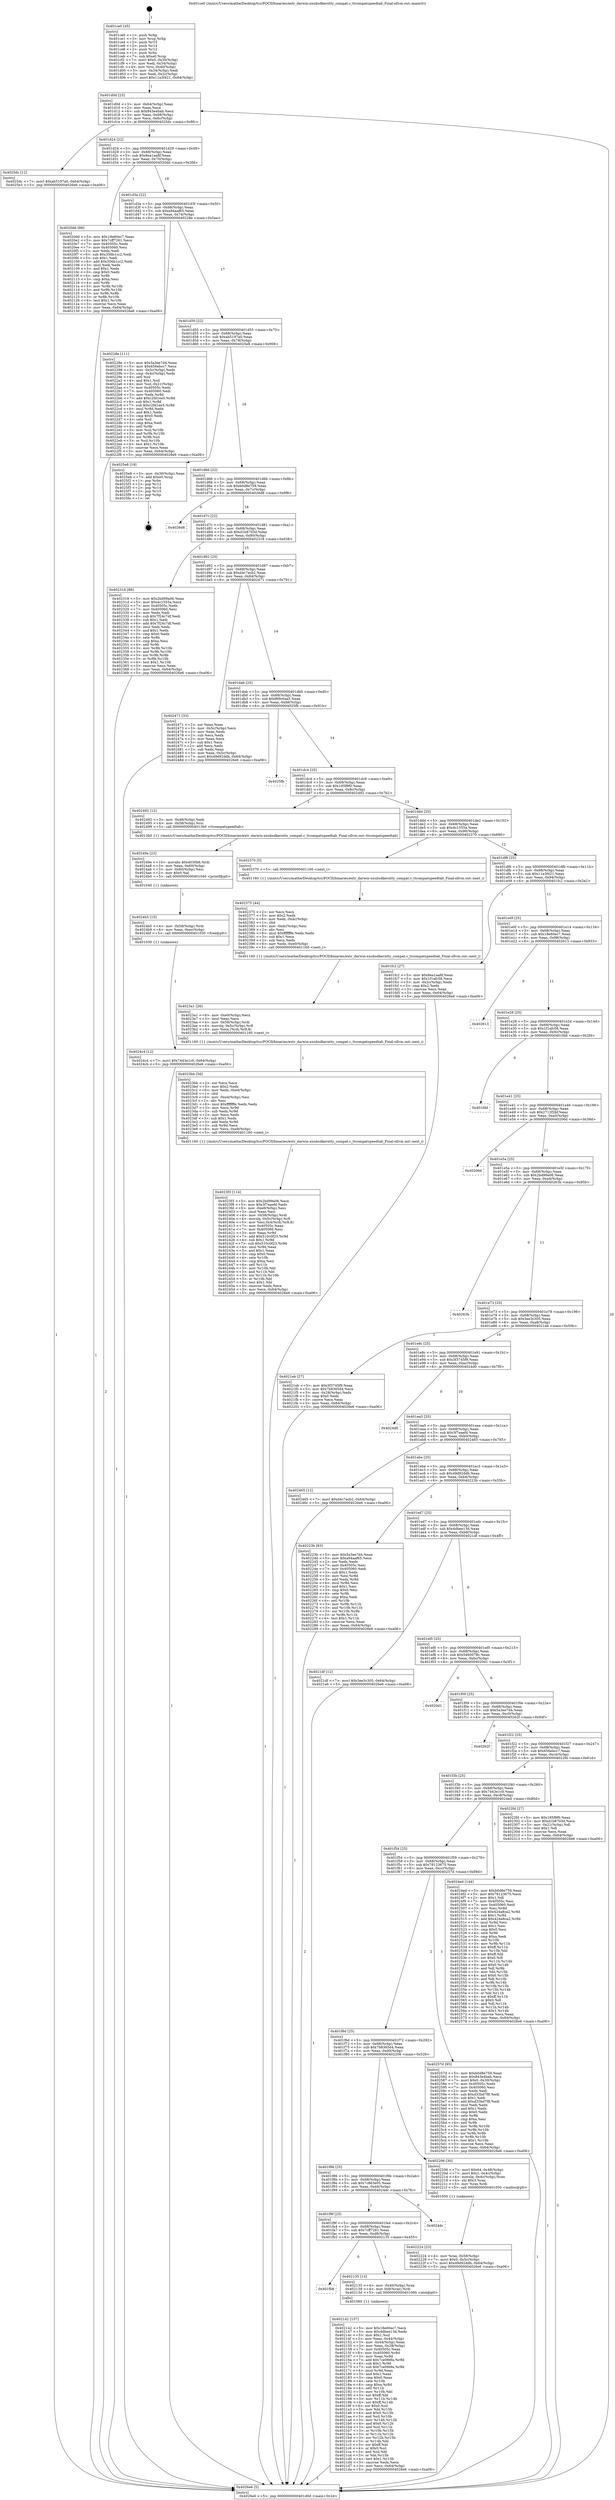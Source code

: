 digraph "0x401ce0" {
  label = "0x401ce0 (/mnt/c/Users/mathe/Desktop/tcc/POCII/binaries/extr_darwin-xnubsdkerntty_compat.c_ttcompatspeedtab_Final-ollvm.out::main(0))"
  labelloc = "t"
  node[shape=record]

  Entry [label="",width=0.3,height=0.3,shape=circle,fillcolor=black,style=filled]
  "0x401d0d" [label="{
     0x401d0d [23]\l
     | [instrs]\l
     &nbsp;&nbsp;0x401d0d \<+3\>: mov -0x64(%rbp),%eax\l
     &nbsp;&nbsp;0x401d10 \<+2\>: mov %eax,%ecx\l
     &nbsp;&nbsp;0x401d12 \<+6\>: sub $0x843e4bab,%ecx\l
     &nbsp;&nbsp;0x401d18 \<+3\>: mov %eax,-0x68(%rbp)\l
     &nbsp;&nbsp;0x401d1b \<+3\>: mov %ecx,-0x6c(%rbp)\l
     &nbsp;&nbsp;0x401d1e \<+6\>: je 00000000004025dc \<main+0x8fc\>\l
  }"]
  "0x4025dc" [label="{
     0x4025dc [12]\l
     | [instrs]\l
     &nbsp;&nbsp;0x4025dc \<+7\>: movl $0xab5197a0,-0x64(%rbp)\l
     &nbsp;&nbsp;0x4025e3 \<+5\>: jmp 00000000004026e6 \<main+0xa06\>\l
  }"]
  "0x401d24" [label="{
     0x401d24 [22]\l
     | [instrs]\l
     &nbsp;&nbsp;0x401d24 \<+5\>: jmp 0000000000401d29 \<main+0x49\>\l
     &nbsp;&nbsp;0x401d29 \<+3\>: mov -0x68(%rbp),%eax\l
     &nbsp;&nbsp;0x401d2c \<+5\>: sub $0x8ea1aa8f,%eax\l
     &nbsp;&nbsp;0x401d31 \<+3\>: mov %eax,-0x70(%rbp)\l
     &nbsp;&nbsp;0x401d34 \<+6\>: je 00000000004020dd \<main+0x3fd\>\l
  }"]
  Exit [label="",width=0.3,height=0.3,shape=circle,fillcolor=black,style=filled,peripheries=2]
  "0x4020dd" [label="{
     0x4020dd [88]\l
     | [instrs]\l
     &nbsp;&nbsp;0x4020dd \<+5\>: mov $0x18e60ec7,%eax\l
     &nbsp;&nbsp;0x4020e2 \<+5\>: mov $0x7cff7261,%ecx\l
     &nbsp;&nbsp;0x4020e7 \<+7\>: mov 0x40505c,%edx\l
     &nbsp;&nbsp;0x4020ee \<+7\>: mov 0x405060,%esi\l
     &nbsp;&nbsp;0x4020f5 \<+2\>: mov %edx,%edi\l
     &nbsp;&nbsp;0x4020f7 \<+6\>: sub $0x356b1cc2,%edi\l
     &nbsp;&nbsp;0x4020fd \<+3\>: sub $0x1,%edi\l
     &nbsp;&nbsp;0x402100 \<+6\>: add $0x356b1cc2,%edi\l
     &nbsp;&nbsp;0x402106 \<+3\>: imul %edi,%edx\l
     &nbsp;&nbsp;0x402109 \<+3\>: and $0x1,%edx\l
     &nbsp;&nbsp;0x40210c \<+3\>: cmp $0x0,%edx\l
     &nbsp;&nbsp;0x40210f \<+4\>: sete %r8b\l
     &nbsp;&nbsp;0x402113 \<+3\>: cmp $0xa,%esi\l
     &nbsp;&nbsp;0x402116 \<+4\>: setl %r9b\l
     &nbsp;&nbsp;0x40211a \<+3\>: mov %r8b,%r10b\l
     &nbsp;&nbsp;0x40211d \<+3\>: and %r9b,%r10b\l
     &nbsp;&nbsp;0x402120 \<+3\>: xor %r9b,%r8b\l
     &nbsp;&nbsp;0x402123 \<+3\>: or %r8b,%r10b\l
     &nbsp;&nbsp;0x402126 \<+4\>: test $0x1,%r10b\l
     &nbsp;&nbsp;0x40212a \<+3\>: cmovne %ecx,%eax\l
     &nbsp;&nbsp;0x40212d \<+3\>: mov %eax,-0x64(%rbp)\l
     &nbsp;&nbsp;0x402130 \<+5\>: jmp 00000000004026e6 \<main+0xa06\>\l
  }"]
  "0x401d3a" [label="{
     0x401d3a [22]\l
     | [instrs]\l
     &nbsp;&nbsp;0x401d3a \<+5\>: jmp 0000000000401d3f \<main+0x5f\>\l
     &nbsp;&nbsp;0x401d3f \<+3\>: mov -0x68(%rbp),%eax\l
     &nbsp;&nbsp;0x401d42 \<+5\>: sub $0xa94aaf65,%eax\l
     &nbsp;&nbsp;0x401d47 \<+3\>: mov %eax,-0x74(%rbp)\l
     &nbsp;&nbsp;0x401d4a \<+6\>: je 000000000040228e \<main+0x5ae\>\l
  }"]
  "0x4024c4" [label="{
     0x4024c4 [12]\l
     | [instrs]\l
     &nbsp;&nbsp;0x4024c4 \<+7\>: movl $0x7443e1c0,-0x64(%rbp)\l
     &nbsp;&nbsp;0x4024cb \<+5\>: jmp 00000000004026e6 \<main+0xa06\>\l
  }"]
  "0x40228e" [label="{
     0x40228e [111]\l
     | [instrs]\l
     &nbsp;&nbsp;0x40228e \<+5\>: mov $0x5a3ee7d4,%eax\l
     &nbsp;&nbsp;0x402293 \<+5\>: mov $0x656ebcc7,%ecx\l
     &nbsp;&nbsp;0x402298 \<+3\>: mov -0x5c(%rbp),%edx\l
     &nbsp;&nbsp;0x40229b \<+3\>: cmp -0x4c(%rbp),%edx\l
     &nbsp;&nbsp;0x40229e \<+4\>: setl %sil\l
     &nbsp;&nbsp;0x4022a2 \<+4\>: and $0x1,%sil\l
     &nbsp;&nbsp;0x4022a6 \<+4\>: mov %sil,-0x21(%rbp)\l
     &nbsp;&nbsp;0x4022aa \<+7\>: mov 0x40505c,%edx\l
     &nbsp;&nbsp;0x4022b1 \<+7\>: mov 0x405060,%edi\l
     &nbsp;&nbsp;0x4022b8 \<+3\>: mov %edx,%r8d\l
     &nbsp;&nbsp;0x4022bb \<+7\>: add $0xc2fd1ee5,%r8d\l
     &nbsp;&nbsp;0x4022c2 \<+4\>: sub $0x1,%r8d\l
     &nbsp;&nbsp;0x4022c6 \<+7\>: sub $0xc2fd1ee5,%r8d\l
     &nbsp;&nbsp;0x4022cd \<+4\>: imul %r8d,%edx\l
     &nbsp;&nbsp;0x4022d1 \<+3\>: and $0x1,%edx\l
     &nbsp;&nbsp;0x4022d4 \<+3\>: cmp $0x0,%edx\l
     &nbsp;&nbsp;0x4022d7 \<+4\>: sete %sil\l
     &nbsp;&nbsp;0x4022db \<+3\>: cmp $0xa,%edi\l
     &nbsp;&nbsp;0x4022de \<+4\>: setl %r9b\l
     &nbsp;&nbsp;0x4022e2 \<+3\>: mov %sil,%r10b\l
     &nbsp;&nbsp;0x4022e5 \<+3\>: and %r9b,%r10b\l
     &nbsp;&nbsp;0x4022e8 \<+3\>: xor %r9b,%sil\l
     &nbsp;&nbsp;0x4022eb \<+3\>: or %sil,%r10b\l
     &nbsp;&nbsp;0x4022ee \<+4\>: test $0x1,%r10b\l
     &nbsp;&nbsp;0x4022f2 \<+3\>: cmovne %ecx,%eax\l
     &nbsp;&nbsp;0x4022f5 \<+3\>: mov %eax,-0x64(%rbp)\l
     &nbsp;&nbsp;0x4022f8 \<+5\>: jmp 00000000004026e6 \<main+0xa06\>\l
  }"]
  "0x401d50" [label="{
     0x401d50 [22]\l
     | [instrs]\l
     &nbsp;&nbsp;0x401d50 \<+5\>: jmp 0000000000401d55 \<main+0x75\>\l
     &nbsp;&nbsp;0x401d55 \<+3\>: mov -0x68(%rbp),%eax\l
     &nbsp;&nbsp;0x401d58 \<+5\>: sub $0xab5197a0,%eax\l
     &nbsp;&nbsp;0x401d5d \<+3\>: mov %eax,-0x78(%rbp)\l
     &nbsp;&nbsp;0x401d60 \<+6\>: je 00000000004025e8 \<main+0x908\>\l
  }"]
  "0x4024b5" [label="{
     0x4024b5 [15]\l
     | [instrs]\l
     &nbsp;&nbsp;0x4024b5 \<+4\>: mov -0x58(%rbp),%rdi\l
     &nbsp;&nbsp;0x4024b9 \<+6\>: mov %eax,-0xec(%rbp)\l
     &nbsp;&nbsp;0x4024bf \<+5\>: call 0000000000401030 \<free@plt\>\l
     | [calls]\l
     &nbsp;&nbsp;0x401030 \{1\} (unknown)\l
  }"]
  "0x4025e8" [label="{
     0x4025e8 [19]\l
     | [instrs]\l
     &nbsp;&nbsp;0x4025e8 \<+3\>: mov -0x30(%rbp),%eax\l
     &nbsp;&nbsp;0x4025eb \<+7\>: add $0xe0,%rsp\l
     &nbsp;&nbsp;0x4025f2 \<+1\>: pop %rbx\l
     &nbsp;&nbsp;0x4025f3 \<+2\>: pop %r12\l
     &nbsp;&nbsp;0x4025f5 \<+2\>: pop %r14\l
     &nbsp;&nbsp;0x4025f7 \<+2\>: pop %r15\l
     &nbsp;&nbsp;0x4025f9 \<+1\>: pop %rbp\l
     &nbsp;&nbsp;0x4025fa \<+1\>: ret\l
  }"]
  "0x401d66" [label="{
     0x401d66 [22]\l
     | [instrs]\l
     &nbsp;&nbsp;0x401d66 \<+5\>: jmp 0000000000401d6b \<main+0x8b\>\l
     &nbsp;&nbsp;0x401d6b \<+3\>: mov -0x68(%rbp),%eax\l
     &nbsp;&nbsp;0x401d6e \<+5\>: sub $0xb0d8e759,%eax\l
     &nbsp;&nbsp;0x401d73 \<+3\>: mov %eax,-0x7c(%rbp)\l
     &nbsp;&nbsp;0x401d76 \<+6\>: je 00000000004026d8 \<main+0x9f8\>\l
  }"]
  "0x40249e" [label="{
     0x40249e [23]\l
     | [instrs]\l
     &nbsp;&nbsp;0x40249e \<+10\>: movabs $0x4030b6,%rdi\l
     &nbsp;&nbsp;0x4024a8 \<+3\>: mov %eax,-0x60(%rbp)\l
     &nbsp;&nbsp;0x4024ab \<+3\>: mov -0x60(%rbp),%esi\l
     &nbsp;&nbsp;0x4024ae \<+2\>: mov $0x0,%al\l
     &nbsp;&nbsp;0x4024b0 \<+5\>: call 0000000000401040 \<printf@plt\>\l
     | [calls]\l
     &nbsp;&nbsp;0x401040 \{1\} (unknown)\l
  }"]
  "0x4026d8" [label="{
     0x4026d8\l
  }", style=dashed]
  "0x401d7c" [label="{
     0x401d7c [22]\l
     | [instrs]\l
     &nbsp;&nbsp;0x401d7c \<+5\>: jmp 0000000000401d81 \<main+0xa1\>\l
     &nbsp;&nbsp;0x401d81 \<+3\>: mov -0x68(%rbp),%eax\l
     &nbsp;&nbsp;0x401d84 \<+5\>: sub $0xd1b8703d,%eax\l
     &nbsp;&nbsp;0x401d89 \<+3\>: mov %eax,-0x80(%rbp)\l
     &nbsp;&nbsp;0x401d8c \<+6\>: je 0000000000402318 \<main+0x638\>\l
  }"]
  "0x4023f3" [label="{
     0x4023f3 [114]\l
     | [instrs]\l
     &nbsp;&nbsp;0x4023f3 \<+5\>: mov $0x2bd99a06,%ecx\l
     &nbsp;&nbsp;0x4023f8 \<+5\>: mov $0x3f7eaefd,%edx\l
     &nbsp;&nbsp;0x4023fd \<+6\>: mov -0xe8(%rbp),%esi\l
     &nbsp;&nbsp;0x402403 \<+3\>: imul %eax,%esi\l
     &nbsp;&nbsp;0x402406 \<+4\>: mov -0x58(%rbp),%rdi\l
     &nbsp;&nbsp;0x40240a \<+4\>: movslq -0x5c(%rbp),%r8\l
     &nbsp;&nbsp;0x40240e \<+5\>: mov %esi,0x4(%rdi,%r8,8)\l
     &nbsp;&nbsp;0x402413 \<+7\>: mov 0x40505c,%eax\l
     &nbsp;&nbsp;0x40241a \<+7\>: mov 0x405060,%esi\l
     &nbsp;&nbsp;0x402421 \<+3\>: mov %eax,%r9d\l
     &nbsp;&nbsp;0x402424 \<+7\>: add $0x510c0f23,%r9d\l
     &nbsp;&nbsp;0x40242b \<+4\>: sub $0x1,%r9d\l
     &nbsp;&nbsp;0x40242f \<+7\>: sub $0x510c0f23,%r9d\l
     &nbsp;&nbsp;0x402436 \<+4\>: imul %r9d,%eax\l
     &nbsp;&nbsp;0x40243a \<+3\>: and $0x1,%eax\l
     &nbsp;&nbsp;0x40243d \<+3\>: cmp $0x0,%eax\l
     &nbsp;&nbsp;0x402440 \<+4\>: sete %r10b\l
     &nbsp;&nbsp;0x402444 \<+3\>: cmp $0xa,%esi\l
     &nbsp;&nbsp;0x402447 \<+4\>: setl %r11b\l
     &nbsp;&nbsp;0x40244b \<+3\>: mov %r10b,%bl\l
     &nbsp;&nbsp;0x40244e \<+3\>: and %r11b,%bl\l
     &nbsp;&nbsp;0x402451 \<+3\>: xor %r11b,%r10b\l
     &nbsp;&nbsp;0x402454 \<+3\>: or %r10b,%bl\l
     &nbsp;&nbsp;0x402457 \<+3\>: test $0x1,%bl\l
     &nbsp;&nbsp;0x40245a \<+3\>: cmovne %edx,%ecx\l
     &nbsp;&nbsp;0x40245d \<+3\>: mov %ecx,-0x64(%rbp)\l
     &nbsp;&nbsp;0x402460 \<+5\>: jmp 00000000004026e6 \<main+0xa06\>\l
  }"]
  "0x402318" [label="{
     0x402318 [88]\l
     | [instrs]\l
     &nbsp;&nbsp;0x402318 \<+5\>: mov $0x2bd99a06,%eax\l
     &nbsp;&nbsp;0x40231d \<+5\>: mov $0x4c1555a,%ecx\l
     &nbsp;&nbsp;0x402322 \<+7\>: mov 0x40505c,%edx\l
     &nbsp;&nbsp;0x402329 \<+7\>: mov 0x405060,%esi\l
     &nbsp;&nbsp;0x402330 \<+2\>: mov %edx,%edi\l
     &nbsp;&nbsp;0x402332 \<+6\>: sub $0x7f24c7df,%edi\l
     &nbsp;&nbsp;0x402338 \<+3\>: sub $0x1,%edi\l
     &nbsp;&nbsp;0x40233b \<+6\>: add $0x7f24c7df,%edi\l
     &nbsp;&nbsp;0x402341 \<+3\>: imul %edi,%edx\l
     &nbsp;&nbsp;0x402344 \<+3\>: and $0x1,%edx\l
     &nbsp;&nbsp;0x402347 \<+3\>: cmp $0x0,%edx\l
     &nbsp;&nbsp;0x40234a \<+4\>: sete %r8b\l
     &nbsp;&nbsp;0x40234e \<+3\>: cmp $0xa,%esi\l
     &nbsp;&nbsp;0x402351 \<+4\>: setl %r9b\l
     &nbsp;&nbsp;0x402355 \<+3\>: mov %r8b,%r10b\l
     &nbsp;&nbsp;0x402358 \<+3\>: and %r9b,%r10b\l
     &nbsp;&nbsp;0x40235b \<+3\>: xor %r9b,%r8b\l
     &nbsp;&nbsp;0x40235e \<+3\>: or %r8b,%r10b\l
     &nbsp;&nbsp;0x402361 \<+4\>: test $0x1,%r10b\l
     &nbsp;&nbsp;0x402365 \<+3\>: cmovne %ecx,%eax\l
     &nbsp;&nbsp;0x402368 \<+3\>: mov %eax,-0x64(%rbp)\l
     &nbsp;&nbsp;0x40236b \<+5\>: jmp 00000000004026e6 \<main+0xa06\>\l
  }"]
  "0x401d92" [label="{
     0x401d92 [25]\l
     | [instrs]\l
     &nbsp;&nbsp;0x401d92 \<+5\>: jmp 0000000000401d97 \<main+0xb7\>\l
     &nbsp;&nbsp;0x401d97 \<+3\>: mov -0x68(%rbp),%eax\l
     &nbsp;&nbsp;0x401d9a \<+5\>: sub $0xd4c7acb2,%eax\l
     &nbsp;&nbsp;0x401d9f \<+6\>: mov %eax,-0x84(%rbp)\l
     &nbsp;&nbsp;0x401da5 \<+6\>: je 0000000000402471 \<main+0x791\>\l
  }"]
  "0x4023bb" [label="{
     0x4023bb [56]\l
     | [instrs]\l
     &nbsp;&nbsp;0x4023bb \<+2\>: xor %ecx,%ecx\l
     &nbsp;&nbsp;0x4023bd \<+5\>: mov $0x2,%edx\l
     &nbsp;&nbsp;0x4023c2 \<+6\>: mov %edx,-0xe4(%rbp)\l
     &nbsp;&nbsp;0x4023c8 \<+1\>: cltd\l
     &nbsp;&nbsp;0x4023c9 \<+6\>: mov -0xe4(%rbp),%esi\l
     &nbsp;&nbsp;0x4023cf \<+2\>: idiv %esi\l
     &nbsp;&nbsp;0x4023d1 \<+6\>: imul $0xfffffffe,%edx,%edx\l
     &nbsp;&nbsp;0x4023d7 \<+3\>: mov %ecx,%r9d\l
     &nbsp;&nbsp;0x4023da \<+3\>: sub %edx,%r9d\l
     &nbsp;&nbsp;0x4023dd \<+2\>: mov %ecx,%edx\l
     &nbsp;&nbsp;0x4023df \<+3\>: sub $0x1,%edx\l
     &nbsp;&nbsp;0x4023e2 \<+3\>: add %edx,%r9d\l
     &nbsp;&nbsp;0x4023e5 \<+3\>: sub %r9d,%ecx\l
     &nbsp;&nbsp;0x4023e8 \<+6\>: mov %ecx,-0xe8(%rbp)\l
     &nbsp;&nbsp;0x4023ee \<+5\>: call 0000000000401160 \<next_i\>\l
     | [calls]\l
     &nbsp;&nbsp;0x401160 \{1\} (/mnt/c/Users/mathe/Desktop/tcc/POCII/binaries/extr_darwin-xnubsdkerntty_compat.c_ttcompatspeedtab_Final-ollvm.out::next_i)\l
  }"]
  "0x402471" [label="{
     0x402471 [33]\l
     | [instrs]\l
     &nbsp;&nbsp;0x402471 \<+2\>: xor %eax,%eax\l
     &nbsp;&nbsp;0x402473 \<+3\>: mov -0x5c(%rbp),%ecx\l
     &nbsp;&nbsp;0x402476 \<+2\>: mov %eax,%edx\l
     &nbsp;&nbsp;0x402478 \<+2\>: sub %ecx,%edx\l
     &nbsp;&nbsp;0x40247a \<+2\>: mov %eax,%ecx\l
     &nbsp;&nbsp;0x40247c \<+3\>: sub $0x1,%ecx\l
     &nbsp;&nbsp;0x40247f \<+2\>: add %ecx,%edx\l
     &nbsp;&nbsp;0x402481 \<+2\>: sub %edx,%eax\l
     &nbsp;&nbsp;0x402483 \<+3\>: mov %eax,-0x5c(%rbp)\l
     &nbsp;&nbsp;0x402486 \<+7\>: movl $0x49d92ddb,-0x64(%rbp)\l
     &nbsp;&nbsp;0x40248d \<+5\>: jmp 00000000004026e6 \<main+0xa06\>\l
  }"]
  "0x401dab" [label="{
     0x401dab [25]\l
     | [instrs]\l
     &nbsp;&nbsp;0x401dab \<+5\>: jmp 0000000000401db0 \<main+0xd0\>\l
     &nbsp;&nbsp;0x401db0 \<+3\>: mov -0x68(%rbp),%eax\l
     &nbsp;&nbsp;0x401db3 \<+5\>: sub $0xf69c0aa5,%eax\l
     &nbsp;&nbsp;0x401db8 \<+6\>: mov %eax,-0x88(%rbp)\l
     &nbsp;&nbsp;0x401dbe \<+6\>: je 00000000004025fb \<main+0x91b\>\l
  }"]
  "0x4023a1" [label="{
     0x4023a1 [26]\l
     | [instrs]\l
     &nbsp;&nbsp;0x4023a1 \<+6\>: mov -0xe0(%rbp),%ecx\l
     &nbsp;&nbsp;0x4023a7 \<+3\>: imul %eax,%ecx\l
     &nbsp;&nbsp;0x4023aa \<+4\>: mov -0x58(%rbp),%rdi\l
     &nbsp;&nbsp;0x4023ae \<+4\>: movslq -0x5c(%rbp),%r8\l
     &nbsp;&nbsp;0x4023b2 \<+4\>: mov %ecx,(%rdi,%r8,8)\l
     &nbsp;&nbsp;0x4023b6 \<+5\>: call 0000000000401160 \<next_i\>\l
     | [calls]\l
     &nbsp;&nbsp;0x401160 \{1\} (/mnt/c/Users/mathe/Desktop/tcc/POCII/binaries/extr_darwin-xnubsdkerntty_compat.c_ttcompatspeedtab_Final-ollvm.out::next_i)\l
  }"]
  "0x4025fb" [label="{
     0x4025fb\l
  }", style=dashed]
  "0x401dc4" [label="{
     0x401dc4 [25]\l
     | [instrs]\l
     &nbsp;&nbsp;0x401dc4 \<+5\>: jmp 0000000000401dc9 \<main+0xe9\>\l
     &nbsp;&nbsp;0x401dc9 \<+3\>: mov -0x68(%rbp),%eax\l
     &nbsp;&nbsp;0x401dcc \<+5\>: sub $0x185f9f0,%eax\l
     &nbsp;&nbsp;0x401dd1 \<+6\>: mov %eax,-0x8c(%rbp)\l
     &nbsp;&nbsp;0x401dd7 \<+6\>: je 0000000000402492 \<main+0x7b2\>\l
  }"]
  "0x402375" [label="{
     0x402375 [44]\l
     | [instrs]\l
     &nbsp;&nbsp;0x402375 \<+2\>: xor %ecx,%ecx\l
     &nbsp;&nbsp;0x402377 \<+5\>: mov $0x2,%edx\l
     &nbsp;&nbsp;0x40237c \<+6\>: mov %edx,-0xdc(%rbp)\l
     &nbsp;&nbsp;0x402382 \<+1\>: cltd\l
     &nbsp;&nbsp;0x402383 \<+6\>: mov -0xdc(%rbp),%esi\l
     &nbsp;&nbsp;0x402389 \<+2\>: idiv %esi\l
     &nbsp;&nbsp;0x40238b \<+6\>: imul $0xfffffffe,%edx,%edx\l
     &nbsp;&nbsp;0x402391 \<+3\>: sub $0x1,%ecx\l
     &nbsp;&nbsp;0x402394 \<+2\>: sub %ecx,%edx\l
     &nbsp;&nbsp;0x402396 \<+6\>: mov %edx,-0xe0(%rbp)\l
     &nbsp;&nbsp;0x40239c \<+5\>: call 0000000000401160 \<next_i\>\l
     | [calls]\l
     &nbsp;&nbsp;0x401160 \{1\} (/mnt/c/Users/mathe/Desktop/tcc/POCII/binaries/extr_darwin-xnubsdkerntty_compat.c_ttcompatspeedtab_Final-ollvm.out::next_i)\l
  }"]
  "0x402492" [label="{
     0x402492 [12]\l
     | [instrs]\l
     &nbsp;&nbsp;0x402492 \<+3\>: mov -0x48(%rbp),%edi\l
     &nbsp;&nbsp;0x402495 \<+4\>: mov -0x58(%rbp),%rsi\l
     &nbsp;&nbsp;0x402499 \<+5\>: call 00000000004013b0 \<ttcompatspeedtab\>\l
     | [calls]\l
     &nbsp;&nbsp;0x4013b0 \{1\} (/mnt/c/Users/mathe/Desktop/tcc/POCII/binaries/extr_darwin-xnubsdkerntty_compat.c_ttcompatspeedtab_Final-ollvm.out::ttcompatspeedtab)\l
  }"]
  "0x401ddd" [label="{
     0x401ddd [25]\l
     | [instrs]\l
     &nbsp;&nbsp;0x401ddd \<+5\>: jmp 0000000000401de2 \<main+0x102\>\l
     &nbsp;&nbsp;0x401de2 \<+3\>: mov -0x68(%rbp),%eax\l
     &nbsp;&nbsp;0x401de5 \<+5\>: sub $0x4c1555a,%eax\l
     &nbsp;&nbsp;0x401dea \<+6\>: mov %eax,-0x90(%rbp)\l
     &nbsp;&nbsp;0x401df0 \<+6\>: je 0000000000402370 \<main+0x690\>\l
  }"]
  "0x402224" [label="{
     0x402224 [23]\l
     | [instrs]\l
     &nbsp;&nbsp;0x402224 \<+4\>: mov %rax,-0x58(%rbp)\l
     &nbsp;&nbsp;0x402228 \<+7\>: movl $0x0,-0x5c(%rbp)\l
     &nbsp;&nbsp;0x40222f \<+7\>: movl $0x49d92ddb,-0x64(%rbp)\l
     &nbsp;&nbsp;0x402236 \<+5\>: jmp 00000000004026e6 \<main+0xa06\>\l
  }"]
  "0x402370" [label="{
     0x402370 [5]\l
     | [instrs]\l
     &nbsp;&nbsp;0x402370 \<+5\>: call 0000000000401160 \<next_i\>\l
     | [calls]\l
     &nbsp;&nbsp;0x401160 \{1\} (/mnt/c/Users/mathe/Desktop/tcc/POCII/binaries/extr_darwin-xnubsdkerntty_compat.c_ttcompatspeedtab_Final-ollvm.out::next_i)\l
  }"]
  "0x401df6" [label="{
     0x401df6 [25]\l
     | [instrs]\l
     &nbsp;&nbsp;0x401df6 \<+5\>: jmp 0000000000401dfb \<main+0x11b\>\l
     &nbsp;&nbsp;0x401dfb \<+3\>: mov -0x68(%rbp),%eax\l
     &nbsp;&nbsp;0x401dfe \<+5\>: sub $0x11a3f421,%eax\l
     &nbsp;&nbsp;0x401e03 \<+6\>: mov %eax,-0x94(%rbp)\l
     &nbsp;&nbsp;0x401e09 \<+6\>: je 0000000000401fc2 \<main+0x2e2\>\l
  }"]
  "0x402142" [label="{
     0x402142 [157]\l
     | [instrs]\l
     &nbsp;&nbsp;0x402142 \<+5\>: mov $0x18e60ec7,%ecx\l
     &nbsp;&nbsp;0x402147 \<+5\>: mov $0x4dbee13d,%edx\l
     &nbsp;&nbsp;0x40214c \<+3\>: mov $0x1,%sil\l
     &nbsp;&nbsp;0x40214f \<+3\>: mov %eax,-0x44(%rbp)\l
     &nbsp;&nbsp;0x402152 \<+3\>: mov -0x44(%rbp),%eax\l
     &nbsp;&nbsp;0x402155 \<+3\>: mov %eax,-0x28(%rbp)\l
     &nbsp;&nbsp;0x402158 \<+7\>: mov 0x40505c,%eax\l
     &nbsp;&nbsp;0x40215f \<+8\>: mov 0x405060,%r8d\l
     &nbsp;&nbsp;0x402167 \<+3\>: mov %eax,%r9d\l
     &nbsp;&nbsp;0x40216a \<+7\>: add $0x7ce0fe9a,%r9d\l
     &nbsp;&nbsp;0x402171 \<+4\>: sub $0x1,%r9d\l
     &nbsp;&nbsp;0x402175 \<+7\>: sub $0x7ce0fe9a,%r9d\l
     &nbsp;&nbsp;0x40217c \<+4\>: imul %r9d,%eax\l
     &nbsp;&nbsp;0x402180 \<+3\>: and $0x1,%eax\l
     &nbsp;&nbsp;0x402183 \<+3\>: cmp $0x0,%eax\l
     &nbsp;&nbsp;0x402186 \<+4\>: sete %r10b\l
     &nbsp;&nbsp;0x40218a \<+4\>: cmp $0xa,%r8d\l
     &nbsp;&nbsp;0x40218e \<+4\>: setl %r11b\l
     &nbsp;&nbsp;0x402192 \<+3\>: mov %r10b,%bl\l
     &nbsp;&nbsp;0x402195 \<+3\>: xor $0xff,%bl\l
     &nbsp;&nbsp;0x402198 \<+3\>: mov %r11b,%r14b\l
     &nbsp;&nbsp;0x40219b \<+4\>: xor $0xff,%r14b\l
     &nbsp;&nbsp;0x40219f \<+4\>: xor $0x0,%sil\l
     &nbsp;&nbsp;0x4021a3 \<+3\>: mov %bl,%r15b\l
     &nbsp;&nbsp;0x4021a6 \<+4\>: and $0x0,%r15b\l
     &nbsp;&nbsp;0x4021aa \<+3\>: and %sil,%r10b\l
     &nbsp;&nbsp;0x4021ad \<+3\>: mov %r14b,%r12b\l
     &nbsp;&nbsp;0x4021b0 \<+4\>: and $0x0,%r12b\l
     &nbsp;&nbsp;0x4021b4 \<+3\>: and %sil,%r11b\l
     &nbsp;&nbsp;0x4021b7 \<+3\>: or %r10b,%r15b\l
     &nbsp;&nbsp;0x4021ba \<+3\>: or %r11b,%r12b\l
     &nbsp;&nbsp;0x4021bd \<+3\>: xor %r12b,%r15b\l
     &nbsp;&nbsp;0x4021c0 \<+3\>: or %r14b,%bl\l
     &nbsp;&nbsp;0x4021c3 \<+3\>: xor $0xff,%bl\l
     &nbsp;&nbsp;0x4021c6 \<+4\>: or $0x0,%sil\l
     &nbsp;&nbsp;0x4021ca \<+3\>: and %sil,%bl\l
     &nbsp;&nbsp;0x4021cd \<+3\>: or %bl,%r15b\l
     &nbsp;&nbsp;0x4021d0 \<+4\>: test $0x1,%r15b\l
     &nbsp;&nbsp;0x4021d4 \<+3\>: cmovne %edx,%ecx\l
     &nbsp;&nbsp;0x4021d7 \<+3\>: mov %ecx,-0x64(%rbp)\l
     &nbsp;&nbsp;0x4021da \<+5\>: jmp 00000000004026e6 \<main+0xa06\>\l
  }"]
  "0x401fc2" [label="{
     0x401fc2 [27]\l
     | [instrs]\l
     &nbsp;&nbsp;0x401fc2 \<+5\>: mov $0x8ea1aa8f,%eax\l
     &nbsp;&nbsp;0x401fc7 \<+5\>: mov $0x1f1afc58,%ecx\l
     &nbsp;&nbsp;0x401fcc \<+3\>: mov -0x2c(%rbp),%edx\l
     &nbsp;&nbsp;0x401fcf \<+3\>: cmp $0x2,%edx\l
     &nbsp;&nbsp;0x401fd2 \<+3\>: cmovne %ecx,%eax\l
     &nbsp;&nbsp;0x401fd5 \<+3\>: mov %eax,-0x64(%rbp)\l
     &nbsp;&nbsp;0x401fd8 \<+5\>: jmp 00000000004026e6 \<main+0xa06\>\l
  }"]
  "0x401e0f" [label="{
     0x401e0f [25]\l
     | [instrs]\l
     &nbsp;&nbsp;0x401e0f \<+5\>: jmp 0000000000401e14 \<main+0x134\>\l
     &nbsp;&nbsp;0x401e14 \<+3\>: mov -0x68(%rbp),%eax\l
     &nbsp;&nbsp;0x401e17 \<+5\>: sub $0x18e60ec7,%eax\l
     &nbsp;&nbsp;0x401e1c \<+6\>: mov %eax,-0x98(%rbp)\l
     &nbsp;&nbsp;0x401e22 \<+6\>: je 0000000000402613 \<main+0x933\>\l
  }"]
  "0x4026e6" [label="{
     0x4026e6 [5]\l
     | [instrs]\l
     &nbsp;&nbsp;0x4026e6 \<+5\>: jmp 0000000000401d0d \<main+0x2d\>\l
  }"]
  "0x401ce0" [label="{
     0x401ce0 [45]\l
     | [instrs]\l
     &nbsp;&nbsp;0x401ce0 \<+1\>: push %rbp\l
     &nbsp;&nbsp;0x401ce1 \<+3\>: mov %rsp,%rbp\l
     &nbsp;&nbsp;0x401ce4 \<+2\>: push %r15\l
     &nbsp;&nbsp;0x401ce6 \<+2\>: push %r14\l
     &nbsp;&nbsp;0x401ce8 \<+2\>: push %r12\l
     &nbsp;&nbsp;0x401cea \<+1\>: push %rbx\l
     &nbsp;&nbsp;0x401ceb \<+7\>: sub $0xe0,%rsp\l
     &nbsp;&nbsp;0x401cf2 \<+7\>: movl $0x0,-0x30(%rbp)\l
     &nbsp;&nbsp;0x401cf9 \<+3\>: mov %edi,-0x34(%rbp)\l
     &nbsp;&nbsp;0x401cfc \<+4\>: mov %rsi,-0x40(%rbp)\l
     &nbsp;&nbsp;0x401d00 \<+3\>: mov -0x34(%rbp),%edi\l
     &nbsp;&nbsp;0x401d03 \<+3\>: mov %edi,-0x2c(%rbp)\l
     &nbsp;&nbsp;0x401d06 \<+7\>: movl $0x11a3f421,-0x64(%rbp)\l
  }"]
  "0x401fb8" [label="{
     0x401fb8\l
  }", style=dashed]
  "0x402613" [label="{
     0x402613\l
  }", style=dashed]
  "0x401e28" [label="{
     0x401e28 [25]\l
     | [instrs]\l
     &nbsp;&nbsp;0x401e28 \<+5\>: jmp 0000000000401e2d \<main+0x14d\>\l
     &nbsp;&nbsp;0x401e2d \<+3\>: mov -0x68(%rbp),%eax\l
     &nbsp;&nbsp;0x401e30 \<+5\>: sub $0x1f1afc58,%eax\l
     &nbsp;&nbsp;0x401e35 \<+6\>: mov %eax,-0x9c(%rbp)\l
     &nbsp;&nbsp;0x401e3b \<+6\>: je 0000000000401fdd \<main+0x2fd\>\l
  }"]
  "0x402135" [label="{
     0x402135 [13]\l
     | [instrs]\l
     &nbsp;&nbsp;0x402135 \<+4\>: mov -0x40(%rbp),%rax\l
     &nbsp;&nbsp;0x402139 \<+4\>: mov 0x8(%rax),%rdi\l
     &nbsp;&nbsp;0x40213d \<+5\>: call 0000000000401060 \<atoi@plt\>\l
     | [calls]\l
     &nbsp;&nbsp;0x401060 \{1\} (unknown)\l
  }"]
  "0x401fdd" [label="{
     0x401fdd\l
  }", style=dashed]
  "0x401e41" [label="{
     0x401e41 [25]\l
     | [instrs]\l
     &nbsp;&nbsp;0x401e41 \<+5\>: jmp 0000000000401e46 \<main+0x166\>\l
     &nbsp;&nbsp;0x401e46 \<+3\>: mov -0x68(%rbp),%eax\l
     &nbsp;&nbsp;0x401e49 \<+5\>: sub $0x2712f2bf,%eax\l
     &nbsp;&nbsp;0x401e4e \<+6\>: mov %eax,-0xa0(%rbp)\l
     &nbsp;&nbsp;0x401e54 \<+6\>: je 000000000040206d \<main+0x38d\>\l
  }"]
  "0x401f9f" [label="{
     0x401f9f [25]\l
     | [instrs]\l
     &nbsp;&nbsp;0x401f9f \<+5\>: jmp 0000000000401fa4 \<main+0x2c4\>\l
     &nbsp;&nbsp;0x401fa4 \<+3\>: mov -0x68(%rbp),%eax\l
     &nbsp;&nbsp;0x401fa7 \<+5\>: sub $0x7cff7261,%eax\l
     &nbsp;&nbsp;0x401fac \<+6\>: mov %eax,-0xd8(%rbp)\l
     &nbsp;&nbsp;0x401fb2 \<+6\>: je 0000000000402135 \<main+0x455\>\l
  }"]
  "0x40206d" [label="{
     0x40206d\l
  }", style=dashed]
  "0x401e5a" [label="{
     0x401e5a [25]\l
     | [instrs]\l
     &nbsp;&nbsp;0x401e5a \<+5\>: jmp 0000000000401e5f \<main+0x17f\>\l
     &nbsp;&nbsp;0x401e5f \<+3\>: mov -0x68(%rbp),%eax\l
     &nbsp;&nbsp;0x401e62 \<+5\>: sub $0x2bd99a06,%eax\l
     &nbsp;&nbsp;0x401e67 \<+6\>: mov %eax,-0xa4(%rbp)\l
     &nbsp;&nbsp;0x401e6d \<+6\>: je 000000000040263b \<main+0x95b\>\l
  }"]
  "0x4024dc" [label="{
     0x4024dc\l
  }", style=dashed]
  "0x40263b" [label="{
     0x40263b\l
  }", style=dashed]
  "0x401e73" [label="{
     0x401e73 [25]\l
     | [instrs]\l
     &nbsp;&nbsp;0x401e73 \<+5\>: jmp 0000000000401e78 \<main+0x198\>\l
     &nbsp;&nbsp;0x401e78 \<+3\>: mov -0x68(%rbp),%eax\l
     &nbsp;&nbsp;0x401e7b \<+5\>: sub $0x3ee3c305,%eax\l
     &nbsp;&nbsp;0x401e80 \<+6\>: mov %eax,-0xa8(%rbp)\l
     &nbsp;&nbsp;0x401e86 \<+6\>: je 00000000004021eb \<main+0x50b\>\l
  }"]
  "0x401f86" [label="{
     0x401f86 [25]\l
     | [instrs]\l
     &nbsp;&nbsp;0x401f86 \<+5\>: jmp 0000000000401f8b \<main+0x2ab\>\l
     &nbsp;&nbsp;0x401f8b \<+3\>: mov -0x68(%rbp),%eax\l
     &nbsp;&nbsp;0x401f8e \<+5\>: sub $0x7c863e05,%eax\l
     &nbsp;&nbsp;0x401f93 \<+6\>: mov %eax,-0xd4(%rbp)\l
     &nbsp;&nbsp;0x401f99 \<+6\>: je 00000000004024dc \<main+0x7fc\>\l
  }"]
  "0x4021eb" [label="{
     0x4021eb [27]\l
     | [instrs]\l
     &nbsp;&nbsp;0x4021eb \<+5\>: mov $0x3f3745f9,%eax\l
     &nbsp;&nbsp;0x4021f0 \<+5\>: mov $0x7b8365d4,%ecx\l
     &nbsp;&nbsp;0x4021f5 \<+3\>: mov -0x28(%rbp),%edx\l
     &nbsp;&nbsp;0x4021f8 \<+3\>: cmp $0x0,%edx\l
     &nbsp;&nbsp;0x4021fb \<+3\>: cmove %ecx,%eax\l
     &nbsp;&nbsp;0x4021fe \<+3\>: mov %eax,-0x64(%rbp)\l
     &nbsp;&nbsp;0x402201 \<+5\>: jmp 00000000004026e6 \<main+0xa06\>\l
  }"]
  "0x401e8c" [label="{
     0x401e8c [25]\l
     | [instrs]\l
     &nbsp;&nbsp;0x401e8c \<+5\>: jmp 0000000000401e91 \<main+0x1b1\>\l
     &nbsp;&nbsp;0x401e91 \<+3\>: mov -0x68(%rbp),%eax\l
     &nbsp;&nbsp;0x401e94 \<+5\>: sub $0x3f3745f9,%eax\l
     &nbsp;&nbsp;0x401e99 \<+6\>: mov %eax,-0xac(%rbp)\l
     &nbsp;&nbsp;0x401e9f \<+6\>: je 00000000004024d0 \<main+0x7f0\>\l
  }"]
  "0x402206" [label="{
     0x402206 [30]\l
     | [instrs]\l
     &nbsp;&nbsp;0x402206 \<+7\>: movl $0x64,-0x48(%rbp)\l
     &nbsp;&nbsp;0x40220d \<+7\>: movl $0x1,-0x4c(%rbp)\l
     &nbsp;&nbsp;0x402214 \<+4\>: movslq -0x4c(%rbp),%rax\l
     &nbsp;&nbsp;0x402218 \<+4\>: shl $0x3,%rax\l
     &nbsp;&nbsp;0x40221c \<+3\>: mov %rax,%rdi\l
     &nbsp;&nbsp;0x40221f \<+5\>: call 0000000000401050 \<malloc@plt\>\l
     | [calls]\l
     &nbsp;&nbsp;0x401050 \{1\} (unknown)\l
  }"]
  "0x4024d0" [label="{
     0x4024d0\l
  }", style=dashed]
  "0x401ea5" [label="{
     0x401ea5 [25]\l
     | [instrs]\l
     &nbsp;&nbsp;0x401ea5 \<+5\>: jmp 0000000000401eaa \<main+0x1ca\>\l
     &nbsp;&nbsp;0x401eaa \<+3\>: mov -0x68(%rbp),%eax\l
     &nbsp;&nbsp;0x401ead \<+5\>: sub $0x3f7eaefd,%eax\l
     &nbsp;&nbsp;0x401eb2 \<+6\>: mov %eax,-0xb0(%rbp)\l
     &nbsp;&nbsp;0x401eb8 \<+6\>: je 0000000000402465 \<main+0x785\>\l
  }"]
  "0x401f6d" [label="{
     0x401f6d [25]\l
     | [instrs]\l
     &nbsp;&nbsp;0x401f6d \<+5\>: jmp 0000000000401f72 \<main+0x292\>\l
     &nbsp;&nbsp;0x401f72 \<+3\>: mov -0x68(%rbp),%eax\l
     &nbsp;&nbsp;0x401f75 \<+5\>: sub $0x7b8365d4,%eax\l
     &nbsp;&nbsp;0x401f7a \<+6\>: mov %eax,-0xd0(%rbp)\l
     &nbsp;&nbsp;0x401f80 \<+6\>: je 0000000000402206 \<main+0x526\>\l
  }"]
  "0x402465" [label="{
     0x402465 [12]\l
     | [instrs]\l
     &nbsp;&nbsp;0x402465 \<+7\>: movl $0xd4c7acb2,-0x64(%rbp)\l
     &nbsp;&nbsp;0x40246c \<+5\>: jmp 00000000004026e6 \<main+0xa06\>\l
  }"]
  "0x401ebe" [label="{
     0x401ebe [25]\l
     | [instrs]\l
     &nbsp;&nbsp;0x401ebe \<+5\>: jmp 0000000000401ec3 \<main+0x1e3\>\l
     &nbsp;&nbsp;0x401ec3 \<+3\>: mov -0x68(%rbp),%eax\l
     &nbsp;&nbsp;0x401ec6 \<+5\>: sub $0x49d92ddb,%eax\l
     &nbsp;&nbsp;0x401ecb \<+6\>: mov %eax,-0xb4(%rbp)\l
     &nbsp;&nbsp;0x401ed1 \<+6\>: je 000000000040223b \<main+0x55b\>\l
  }"]
  "0x40257d" [label="{
     0x40257d [95]\l
     | [instrs]\l
     &nbsp;&nbsp;0x40257d \<+5\>: mov $0xb0d8e759,%eax\l
     &nbsp;&nbsp;0x402582 \<+5\>: mov $0x843e4bab,%ecx\l
     &nbsp;&nbsp;0x402587 \<+7\>: movl $0x0,-0x30(%rbp)\l
     &nbsp;&nbsp;0x40258e \<+7\>: mov 0x40505c,%edx\l
     &nbsp;&nbsp;0x402595 \<+7\>: mov 0x405060,%esi\l
     &nbsp;&nbsp;0x40259c \<+2\>: mov %edx,%edi\l
     &nbsp;&nbsp;0x40259e \<+6\>: sub $0xd33bd7f8,%edi\l
     &nbsp;&nbsp;0x4025a4 \<+3\>: sub $0x1,%edi\l
     &nbsp;&nbsp;0x4025a7 \<+6\>: add $0xd33bd7f8,%edi\l
     &nbsp;&nbsp;0x4025ad \<+3\>: imul %edi,%edx\l
     &nbsp;&nbsp;0x4025b0 \<+3\>: and $0x1,%edx\l
     &nbsp;&nbsp;0x4025b3 \<+3\>: cmp $0x0,%edx\l
     &nbsp;&nbsp;0x4025b6 \<+4\>: sete %r8b\l
     &nbsp;&nbsp;0x4025ba \<+3\>: cmp $0xa,%esi\l
     &nbsp;&nbsp;0x4025bd \<+4\>: setl %r9b\l
     &nbsp;&nbsp;0x4025c1 \<+3\>: mov %r8b,%r10b\l
     &nbsp;&nbsp;0x4025c4 \<+3\>: and %r9b,%r10b\l
     &nbsp;&nbsp;0x4025c7 \<+3\>: xor %r9b,%r8b\l
     &nbsp;&nbsp;0x4025ca \<+3\>: or %r8b,%r10b\l
     &nbsp;&nbsp;0x4025cd \<+4\>: test $0x1,%r10b\l
     &nbsp;&nbsp;0x4025d1 \<+3\>: cmovne %ecx,%eax\l
     &nbsp;&nbsp;0x4025d4 \<+3\>: mov %eax,-0x64(%rbp)\l
     &nbsp;&nbsp;0x4025d7 \<+5\>: jmp 00000000004026e6 \<main+0xa06\>\l
  }"]
  "0x40223b" [label="{
     0x40223b [83]\l
     | [instrs]\l
     &nbsp;&nbsp;0x40223b \<+5\>: mov $0x5a3ee7d4,%eax\l
     &nbsp;&nbsp;0x402240 \<+5\>: mov $0xa94aaf65,%ecx\l
     &nbsp;&nbsp;0x402245 \<+2\>: xor %edx,%edx\l
     &nbsp;&nbsp;0x402247 \<+7\>: mov 0x40505c,%esi\l
     &nbsp;&nbsp;0x40224e \<+7\>: mov 0x405060,%edi\l
     &nbsp;&nbsp;0x402255 \<+3\>: sub $0x1,%edx\l
     &nbsp;&nbsp;0x402258 \<+3\>: mov %esi,%r8d\l
     &nbsp;&nbsp;0x40225b \<+3\>: add %edx,%r8d\l
     &nbsp;&nbsp;0x40225e \<+4\>: imul %r8d,%esi\l
     &nbsp;&nbsp;0x402262 \<+3\>: and $0x1,%esi\l
     &nbsp;&nbsp;0x402265 \<+3\>: cmp $0x0,%esi\l
     &nbsp;&nbsp;0x402268 \<+4\>: sete %r9b\l
     &nbsp;&nbsp;0x40226c \<+3\>: cmp $0xa,%edi\l
     &nbsp;&nbsp;0x40226f \<+4\>: setl %r10b\l
     &nbsp;&nbsp;0x402273 \<+3\>: mov %r9b,%r11b\l
     &nbsp;&nbsp;0x402276 \<+3\>: and %r10b,%r11b\l
     &nbsp;&nbsp;0x402279 \<+3\>: xor %r10b,%r9b\l
     &nbsp;&nbsp;0x40227c \<+3\>: or %r9b,%r11b\l
     &nbsp;&nbsp;0x40227f \<+4\>: test $0x1,%r11b\l
     &nbsp;&nbsp;0x402283 \<+3\>: cmovne %ecx,%eax\l
     &nbsp;&nbsp;0x402286 \<+3\>: mov %eax,-0x64(%rbp)\l
     &nbsp;&nbsp;0x402289 \<+5\>: jmp 00000000004026e6 \<main+0xa06\>\l
  }"]
  "0x401ed7" [label="{
     0x401ed7 [25]\l
     | [instrs]\l
     &nbsp;&nbsp;0x401ed7 \<+5\>: jmp 0000000000401edc \<main+0x1fc\>\l
     &nbsp;&nbsp;0x401edc \<+3\>: mov -0x68(%rbp),%eax\l
     &nbsp;&nbsp;0x401edf \<+5\>: sub $0x4dbee13d,%eax\l
     &nbsp;&nbsp;0x401ee4 \<+6\>: mov %eax,-0xb8(%rbp)\l
     &nbsp;&nbsp;0x401eea \<+6\>: je 00000000004021df \<main+0x4ff\>\l
  }"]
  "0x401f54" [label="{
     0x401f54 [25]\l
     | [instrs]\l
     &nbsp;&nbsp;0x401f54 \<+5\>: jmp 0000000000401f59 \<main+0x279\>\l
     &nbsp;&nbsp;0x401f59 \<+3\>: mov -0x68(%rbp),%eax\l
     &nbsp;&nbsp;0x401f5c \<+5\>: sub $0x78123675,%eax\l
     &nbsp;&nbsp;0x401f61 \<+6\>: mov %eax,-0xcc(%rbp)\l
     &nbsp;&nbsp;0x401f67 \<+6\>: je 000000000040257d \<main+0x89d\>\l
  }"]
  "0x4021df" [label="{
     0x4021df [12]\l
     | [instrs]\l
     &nbsp;&nbsp;0x4021df \<+7\>: movl $0x3ee3c305,-0x64(%rbp)\l
     &nbsp;&nbsp;0x4021e6 \<+5\>: jmp 00000000004026e6 \<main+0xa06\>\l
  }"]
  "0x401ef0" [label="{
     0x401ef0 [25]\l
     | [instrs]\l
     &nbsp;&nbsp;0x401ef0 \<+5\>: jmp 0000000000401ef5 \<main+0x215\>\l
     &nbsp;&nbsp;0x401ef5 \<+3\>: mov -0x68(%rbp),%eax\l
     &nbsp;&nbsp;0x401ef8 \<+5\>: sub $0x5460078c,%eax\l
     &nbsp;&nbsp;0x401efd \<+6\>: mov %eax,-0xbc(%rbp)\l
     &nbsp;&nbsp;0x401f03 \<+6\>: je 00000000004020d1 \<main+0x3f1\>\l
  }"]
  "0x4024ed" [label="{
     0x4024ed [144]\l
     | [instrs]\l
     &nbsp;&nbsp;0x4024ed \<+5\>: mov $0xb0d8e759,%eax\l
     &nbsp;&nbsp;0x4024f2 \<+5\>: mov $0x78123675,%ecx\l
     &nbsp;&nbsp;0x4024f7 \<+2\>: mov $0x1,%dl\l
     &nbsp;&nbsp;0x4024f9 \<+7\>: mov 0x40505c,%esi\l
     &nbsp;&nbsp;0x402500 \<+7\>: mov 0x405060,%edi\l
     &nbsp;&nbsp;0x402507 \<+3\>: mov %esi,%r8d\l
     &nbsp;&nbsp;0x40250a \<+7\>: sub $0x424a8ca2,%r8d\l
     &nbsp;&nbsp;0x402511 \<+4\>: sub $0x1,%r8d\l
     &nbsp;&nbsp;0x402515 \<+7\>: add $0x424a8ca2,%r8d\l
     &nbsp;&nbsp;0x40251c \<+4\>: imul %r8d,%esi\l
     &nbsp;&nbsp;0x402520 \<+3\>: and $0x1,%esi\l
     &nbsp;&nbsp;0x402523 \<+3\>: cmp $0x0,%esi\l
     &nbsp;&nbsp;0x402526 \<+4\>: sete %r9b\l
     &nbsp;&nbsp;0x40252a \<+3\>: cmp $0xa,%edi\l
     &nbsp;&nbsp;0x40252d \<+4\>: setl %r10b\l
     &nbsp;&nbsp;0x402531 \<+3\>: mov %r9b,%r11b\l
     &nbsp;&nbsp;0x402534 \<+4\>: xor $0xff,%r11b\l
     &nbsp;&nbsp;0x402538 \<+3\>: mov %r10b,%bl\l
     &nbsp;&nbsp;0x40253b \<+3\>: xor $0xff,%bl\l
     &nbsp;&nbsp;0x40253e \<+3\>: xor $0x0,%dl\l
     &nbsp;&nbsp;0x402541 \<+3\>: mov %r11b,%r14b\l
     &nbsp;&nbsp;0x402544 \<+4\>: and $0x0,%r14b\l
     &nbsp;&nbsp;0x402548 \<+3\>: and %dl,%r9b\l
     &nbsp;&nbsp;0x40254b \<+3\>: mov %bl,%r15b\l
     &nbsp;&nbsp;0x40254e \<+4\>: and $0x0,%r15b\l
     &nbsp;&nbsp;0x402552 \<+3\>: and %dl,%r10b\l
     &nbsp;&nbsp;0x402555 \<+3\>: or %r9b,%r14b\l
     &nbsp;&nbsp;0x402558 \<+3\>: or %r10b,%r15b\l
     &nbsp;&nbsp;0x40255b \<+3\>: xor %r15b,%r14b\l
     &nbsp;&nbsp;0x40255e \<+3\>: or %bl,%r11b\l
     &nbsp;&nbsp;0x402561 \<+4\>: xor $0xff,%r11b\l
     &nbsp;&nbsp;0x402565 \<+3\>: or $0x0,%dl\l
     &nbsp;&nbsp;0x402568 \<+3\>: and %dl,%r11b\l
     &nbsp;&nbsp;0x40256b \<+3\>: or %r11b,%r14b\l
     &nbsp;&nbsp;0x40256e \<+4\>: test $0x1,%r14b\l
     &nbsp;&nbsp;0x402572 \<+3\>: cmovne %ecx,%eax\l
     &nbsp;&nbsp;0x402575 \<+3\>: mov %eax,-0x64(%rbp)\l
     &nbsp;&nbsp;0x402578 \<+5\>: jmp 00000000004026e6 \<main+0xa06\>\l
  }"]
  "0x4020d1" [label="{
     0x4020d1\l
  }", style=dashed]
  "0x401f09" [label="{
     0x401f09 [25]\l
     | [instrs]\l
     &nbsp;&nbsp;0x401f09 \<+5\>: jmp 0000000000401f0e \<main+0x22e\>\l
     &nbsp;&nbsp;0x401f0e \<+3\>: mov -0x68(%rbp),%eax\l
     &nbsp;&nbsp;0x401f11 \<+5\>: sub $0x5a3ee7d4,%eax\l
     &nbsp;&nbsp;0x401f16 \<+6\>: mov %eax,-0xc0(%rbp)\l
     &nbsp;&nbsp;0x401f1c \<+6\>: je 000000000040262f \<main+0x94f\>\l
  }"]
  "0x401f3b" [label="{
     0x401f3b [25]\l
     | [instrs]\l
     &nbsp;&nbsp;0x401f3b \<+5\>: jmp 0000000000401f40 \<main+0x260\>\l
     &nbsp;&nbsp;0x401f40 \<+3\>: mov -0x68(%rbp),%eax\l
     &nbsp;&nbsp;0x401f43 \<+5\>: sub $0x7443e1c0,%eax\l
     &nbsp;&nbsp;0x401f48 \<+6\>: mov %eax,-0xc8(%rbp)\l
     &nbsp;&nbsp;0x401f4e \<+6\>: je 00000000004024ed \<main+0x80d\>\l
  }"]
  "0x40262f" [label="{
     0x40262f\l
  }", style=dashed]
  "0x401f22" [label="{
     0x401f22 [25]\l
     | [instrs]\l
     &nbsp;&nbsp;0x401f22 \<+5\>: jmp 0000000000401f27 \<main+0x247\>\l
     &nbsp;&nbsp;0x401f27 \<+3\>: mov -0x68(%rbp),%eax\l
     &nbsp;&nbsp;0x401f2a \<+5\>: sub $0x656ebcc7,%eax\l
     &nbsp;&nbsp;0x401f2f \<+6\>: mov %eax,-0xc4(%rbp)\l
     &nbsp;&nbsp;0x401f35 \<+6\>: je 00000000004022fd \<main+0x61d\>\l
  }"]
  "0x4022fd" [label="{
     0x4022fd [27]\l
     | [instrs]\l
     &nbsp;&nbsp;0x4022fd \<+5\>: mov $0x185f9f0,%eax\l
     &nbsp;&nbsp;0x402302 \<+5\>: mov $0xd1b8703d,%ecx\l
     &nbsp;&nbsp;0x402307 \<+3\>: mov -0x21(%rbp),%dl\l
     &nbsp;&nbsp;0x40230a \<+3\>: test $0x1,%dl\l
     &nbsp;&nbsp;0x40230d \<+3\>: cmovne %ecx,%eax\l
     &nbsp;&nbsp;0x402310 \<+3\>: mov %eax,-0x64(%rbp)\l
     &nbsp;&nbsp;0x402313 \<+5\>: jmp 00000000004026e6 \<main+0xa06\>\l
  }"]
  Entry -> "0x401ce0" [label=" 1"]
  "0x401d0d" -> "0x4025dc" [label=" 1"]
  "0x401d0d" -> "0x401d24" [label=" 20"]
  "0x4025e8" -> Exit [label=" 1"]
  "0x401d24" -> "0x4020dd" [label=" 1"]
  "0x401d24" -> "0x401d3a" [label=" 19"]
  "0x4025dc" -> "0x4026e6" [label=" 1"]
  "0x401d3a" -> "0x40228e" [label=" 2"]
  "0x401d3a" -> "0x401d50" [label=" 17"]
  "0x40257d" -> "0x4026e6" [label=" 1"]
  "0x401d50" -> "0x4025e8" [label=" 1"]
  "0x401d50" -> "0x401d66" [label=" 16"]
  "0x4024ed" -> "0x4026e6" [label=" 1"]
  "0x401d66" -> "0x4026d8" [label=" 0"]
  "0x401d66" -> "0x401d7c" [label=" 16"]
  "0x4024c4" -> "0x4026e6" [label=" 1"]
  "0x401d7c" -> "0x402318" [label=" 1"]
  "0x401d7c" -> "0x401d92" [label=" 15"]
  "0x4024b5" -> "0x4024c4" [label=" 1"]
  "0x401d92" -> "0x402471" [label=" 1"]
  "0x401d92" -> "0x401dab" [label=" 14"]
  "0x40249e" -> "0x4024b5" [label=" 1"]
  "0x401dab" -> "0x4025fb" [label=" 0"]
  "0x401dab" -> "0x401dc4" [label=" 14"]
  "0x402492" -> "0x40249e" [label=" 1"]
  "0x401dc4" -> "0x402492" [label=" 1"]
  "0x401dc4" -> "0x401ddd" [label=" 13"]
  "0x402471" -> "0x4026e6" [label=" 1"]
  "0x401ddd" -> "0x402370" [label=" 1"]
  "0x401ddd" -> "0x401df6" [label=" 12"]
  "0x402465" -> "0x4026e6" [label=" 1"]
  "0x401df6" -> "0x401fc2" [label=" 1"]
  "0x401df6" -> "0x401e0f" [label=" 11"]
  "0x401fc2" -> "0x4026e6" [label=" 1"]
  "0x401ce0" -> "0x401d0d" [label=" 1"]
  "0x4026e6" -> "0x401d0d" [label=" 20"]
  "0x4020dd" -> "0x4026e6" [label=" 1"]
  "0x4023f3" -> "0x4026e6" [label=" 1"]
  "0x401e0f" -> "0x402613" [label=" 0"]
  "0x401e0f" -> "0x401e28" [label=" 11"]
  "0x4023bb" -> "0x4023f3" [label=" 1"]
  "0x401e28" -> "0x401fdd" [label=" 0"]
  "0x401e28" -> "0x401e41" [label=" 11"]
  "0x4023a1" -> "0x4023bb" [label=" 1"]
  "0x401e41" -> "0x40206d" [label=" 0"]
  "0x401e41" -> "0x401e5a" [label=" 11"]
  "0x402370" -> "0x402375" [label=" 1"]
  "0x401e5a" -> "0x40263b" [label=" 0"]
  "0x401e5a" -> "0x401e73" [label=" 11"]
  "0x402318" -> "0x4026e6" [label=" 1"]
  "0x401e73" -> "0x4021eb" [label=" 1"]
  "0x401e73" -> "0x401e8c" [label=" 10"]
  "0x40228e" -> "0x4026e6" [label=" 2"]
  "0x401e8c" -> "0x4024d0" [label=" 0"]
  "0x401e8c" -> "0x401ea5" [label=" 10"]
  "0x40223b" -> "0x4026e6" [label=" 2"]
  "0x401ea5" -> "0x402465" [label=" 1"]
  "0x401ea5" -> "0x401ebe" [label=" 9"]
  "0x402206" -> "0x402224" [label=" 1"]
  "0x401ebe" -> "0x40223b" [label=" 2"]
  "0x401ebe" -> "0x401ed7" [label=" 7"]
  "0x4021eb" -> "0x4026e6" [label=" 1"]
  "0x401ed7" -> "0x4021df" [label=" 1"]
  "0x401ed7" -> "0x401ef0" [label=" 6"]
  "0x402142" -> "0x4026e6" [label=" 1"]
  "0x401ef0" -> "0x4020d1" [label=" 0"]
  "0x401ef0" -> "0x401f09" [label=" 6"]
  "0x402135" -> "0x402142" [label=" 1"]
  "0x401f09" -> "0x40262f" [label=" 0"]
  "0x401f09" -> "0x401f22" [label=" 6"]
  "0x401f9f" -> "0x402135" [label=" 1"]
  "0x401f22" -> "0x4022fd" [label=" 2"]
  "0x401f22" -> "0x401f3b" [label=" 4"]
  "0x401f9f" -> "0x401fb8" [label=" 0"]
  "0x401f3b" -> "0x4024ed" [label=" 1"]
  "0x401f3b" -> "0x401f54" [label=" 3"]
  "0x4021df" -> "0x4026e6" [label=" 1"]
  "0x401f54" -> "0x40257d" [label=" 1"]
  "0x401f54" -> "0x401f6d" [label=" 2"]
  "0x402224" -> "0x4026e6" [label=" 1"]
  "0x401f6d" -> "0x402206" [label=" 1"]
  "0x401f6d" -> "0x401f86" [label=" 1"]
  "0x4022fd" -> "0x4026e6" [label=" 2"]
  "0x401f86" -> "0x4024dc" [label=" 0"]
  "0x401f86" -> "0x401f9f" [label=" 1"]
  "0x402375" -> "0x4023a1" [label=" 1"]
}
